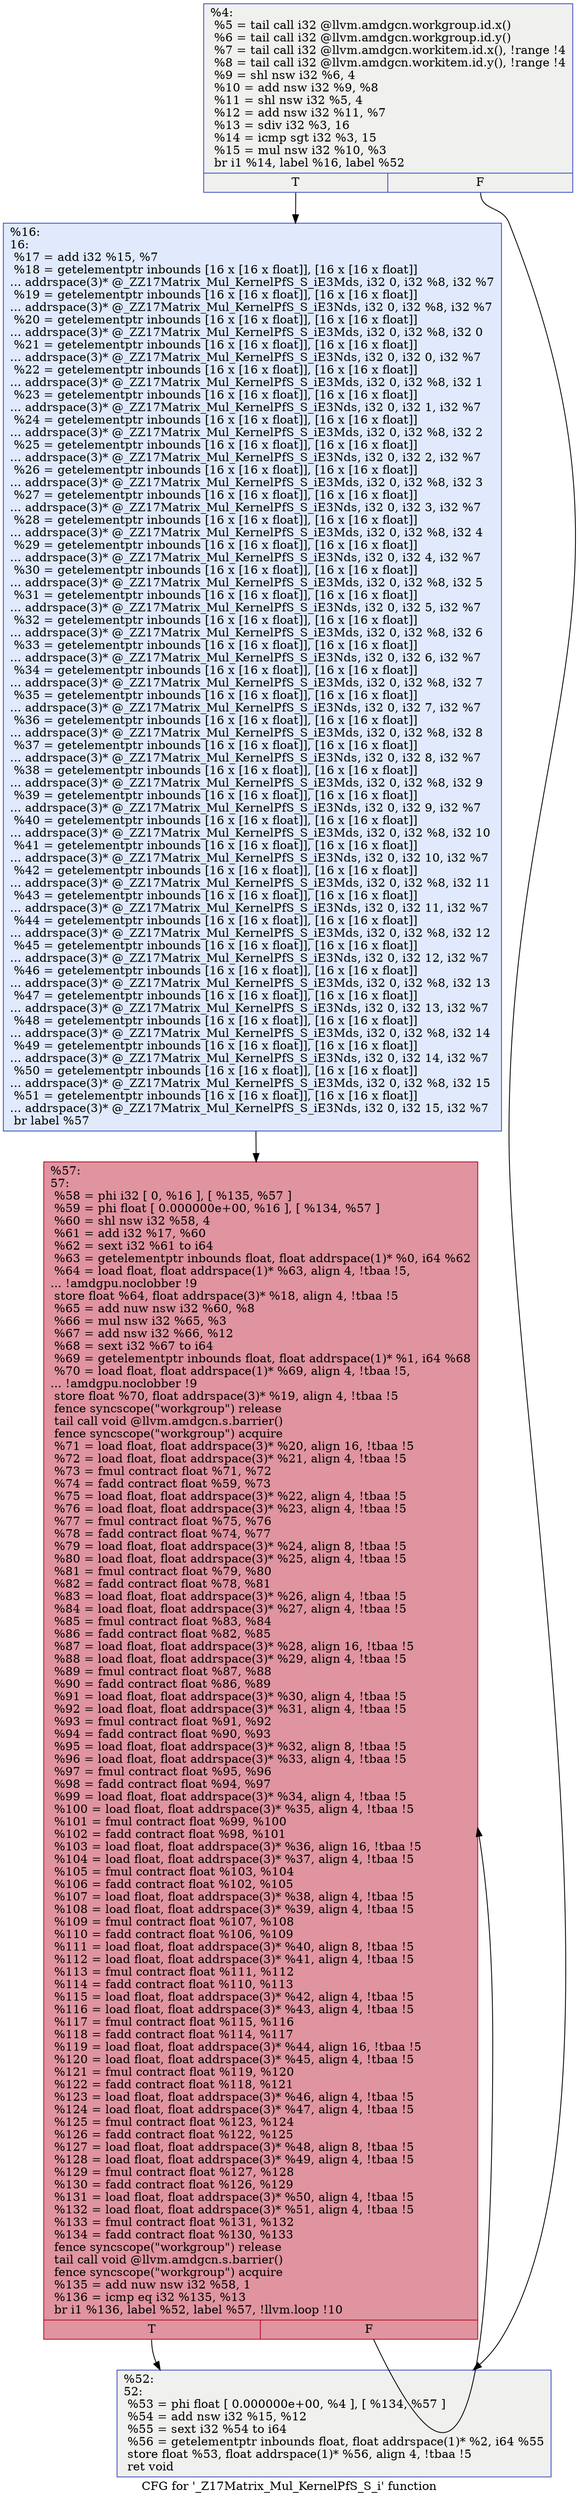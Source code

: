 digraph "CFG for '_Z17Matrix_Mul_KernelPfS_S_i' function" {
	label="CFG for '_Z17Matrix_Mul_KernelPfS_S_i' function";

	Node0x52131b0 [shape=record,color="#3d50c3ff", style=filled, fillcolor="#dedcdb70",label="{%4:\l  %5 = tail call i32 @llvm.amdgcn.workgroup.id.x()\l  %6 = tail call i32 @llvm.amdgcn.workgroup.id.y()\l  %7 = tail call i32 @llvm.amdgcn.workitem.id.x(), !range !4\l  %8 = tail call i32 @llvm.amdgcn.workitem.id.y(), !range !4\l  %9 = shl nsw i32 %6, 4\l  %10 = add nsw i32 %9, %8\l  %11 = shl nsw i32 %5, 4\l  %12 = add nsw i32 %11, %7\l  %13 = sdiv i32 %3, 16\l  %14 = icmp sgt i32 %3, 15\l  %15 = mul nsw i32 %10, %3\l  br i1 %14, label %16, label %52\l|{<s0>T|<s1>F}}"];
	Node0x52131b0:s0 -> Node0x5215660;
	Node0x52131b0:s1 -> Node0x52156f0;
	Node0x5215660 [shape=record,color="#3d50c3ff", style=filled, fillcolor="#b9d0f970",label="{%16:\l16:                                               \l  %17 = add i32 %15, %7\l  %18 = getelementptr inbounds [16 x [16 x float]], [16 x [16 x float]]\l... addrspace(3)* @_ZZ17Matrix_Mul_KernelPfS_S_iE3Mds, i32 0, i32 %8, i32 %7\l  %19 = getelementptr inbounds [16 x [16 x float]], [16 x [16 x float]]\l... addrspace(3)* @_ZZ17Matrix_Mul_KernelPfS_S_iE3Nds, i32 0, i32 %8, i32 %7\l  %20 = getelementptr inbounds [16 x [16 x float]], [16 x [16 x float]]\l... addrspace(3)* @_ZZ17Matrix_Mul_KernelPfS_S_iE3Mds, i32 0, i32 %8, i32 0\l  %21 = getelementptr inbounds [16 x [16 x float]], [16 x [16 x float]]\l... addrspace(3)* @_ZZ17Matrix_Mul_KernelPfS_S_iE3Nds, i32 0, i32 0, i32 %7\l  %22 = getelementptr inbounds [16 x [16 x float]], [16 x [16 x float]]\l... addrspace(3)* @_ZZ17Matrix_Mul_KernelPfS_S_iE3Mds, i32 0, i32 %8, i32 1\l  %23 = getelementptr inbounds [16 x [16 x float]], [16 x [16 x float]]\l... addrspace(3)* @_ZZ17Matrix_Mul_KernelPfS_S_iE3Nds, i32 0, i32 1, i32 %7\l  %24 = getelementptr inbounds [16 x [16 x float]], [16 x [16 x float]]\l... addrspace(3)* @_ZZ17Matrix_Mul_KernelPfS_S_iE3Mds, i32 0, i32 %8, i32 2\l  %25 = getelementptr inbounds [16 x [16 x float]], [16 x [16 x float]]\l... addrspace(3)* @_ZZ17Matrix_Mul_KernelPfS_S_iE3Nds, i32 0, i32 2, i32 %7\l  %26 = getelementptr inbounds [16 x [16 x float]], [16 x [16 x float]]\l... addrspace(3)* @_ZZ17Matrix_Mul_KernelPfS_S_iE3Mds, i32 0, i32 %8, i32 3\l  %27 = getelementptr inbounds [16 x [16 x float]], [16 x [16 x float]]\l... addrspace(3)* @_ZZ17Matrix_Mul_KernelPfS_S_iE3Nds, i32 0, i32 3, i32 %7\l  %28 = getelementptr inbounds [16 x [16 x float]], [16 x [16 x float]]\l... addrspace(3)* @_ZZ17Matrix_Mul_KernelPfS_S_iE3Mds, i32 0, i32 %8, i32 4\l  %29 = getelementptr inbounds [16 x [16 x float]], [16 x [16 x float]]\l... addrspace(3)* @_ZZ17Matrix_Mul_KernelPfS_S_iE3Nds, i32 0, i32 4, i32 %7\l  %30 = getelementptr inbounds [16 x [16 x float]], [16 x [16 x float]]\l... addrspace(3)* @_ZZ17Matrix_Mul_KernelPfS_S_iE3Mds, i32 0, i32 %8, i32 5\l  %31 = getelementptr inbounds [16 x [16 x float]], [16 x [16 x float]]\l... addrspace(3)* @_ZZ17Matrix_Mul_KernelPfS_S_iE3Nds, i32 0, i32 5, i32 %7\l  %32 = getelementptr inbounds [16 x [16 x float]], [16 x [16 x float]]\l... addrspace(3)* @_ZZ17Matrix_Mul_KernelPfS_S_iE3Mds, i32 0, i32 %8, i32 6\l  %33 = getelementptr inbounds [16 x [16 x float]], [16 x [16 x float]]\l... addrspace(3)* @_ZZ17Matrix_Mul_KernelPfS_S_iE3Nds, i32 0, i32 6, i32 %7\l  %34 = getelementptr inbounds [16 x [16 x float]], [16 x [16 x float]]\l... addrspace(3)* @_ZZ17Matrix_Mul_KernelPfS_S_iE3Mds, i32 0, i32 %8, i32 7\l  %35 = getelementptr inbounds [16 x [16 x float]], [16 x [16 x float]]\l... addrspace(3)* @_ZZ17Matrix_Mul_KernelPfS_S_iE3Nds, i32 0, i32 7, i32 %7\l  %36 = getelementptr inbounds [16 x [16 x float]], [16 x [16 x float]]\l... addrspace(3)* @_ZZ17Matrix_Mul_KernelPfS_S_iE3Mds, i32 0, i32 %8, i32 8\l  %37 = getelementptr inbounds [16 x [16 x float]], [16 x [16 x float]]\l... addrspace(3)* @_ZZ17Matrix_Mul_KernelPfS_S_iE3Nds, i32 0, i32 8, i32 %7\l  %38 = getelementptr inbounds [16 x [16 x float]], [16 x [16 x float]]\l... addrspace(3)* @_ZZ17Matrix_Mul_KernelPfS_S_iE3Mds, i32 0, i32 %8, i32 9\l  %39 = getelementptr inbounds [16 x [16 x float]], [16 x [16 x float]]\l... addrspace(3)* @_ZZ17Matrix_Mul_KernelPfS_S_iE3Nds, i32 0, i32 9, i32 %7\l  %40 = getelementptr inbounds [16 x [16 x float]], [16 x [16 x float]]\l... addrspace(3)* @_ZZ17Matrix_Mul_KernelPfS_S_iE3Mds, i32 0, i32 %8, i32 10\l  %41 = getelementptr inbounds [16 x [16 x float]], [16 x [16 x float]]\l... addrspace(3)* @_ZZ17Matrix_Mul_KernelPfS_S_iE3Nds, i32 0, i32 10, i32 %7\l  %42 = getelementptr inbounds [16 x [16 x float]], [16 x [16 x float]]\l... addrspace(3)* @_ZZ17Matrix_Mul_KernelPfS_S_iE3Mds, i32 0, i32 %8, i32 11\l  %43 = getelementptr inbounds [16 x [16 x float]], [16 x [16 x float]]\l... addrspace(3)* @_ZZ17Matrix_Mul_KernelPfS_S_iE3Nds, i32 0, i32 11, i32 %7\l  %44 = getelementptr inbounds [16 x [16 x float]], [16 x [16 x float]]\l... addrspace(3)* @_ZZ17Matrix_Mul_KernelPfS_S_iE3Mds, i32 0, i32 %8, i32 12\l  %45 = getelementptr inbounds [16 x [16 x float]], [16 x [16 x float]]\l... addrspace(3)* @_ZZ17Matrix_Mul_KernelPfS_S_iE3Nds, i32 0, i32 12, i32 %7\l  %46 = getelementptr inbounds [16 x [16 x float]], [16 x [16 x float]]\l... addrspace(3)* @_ZZ17Matrix_Mul_KernelPfS_S_iE3Mds, i32 0, i32 %8, i32 13\l  %47 = getelementptr inbounds [16 x [16 x float]], [16 x [16 x float]]\l... addrspace(3)* @_ZZ17Matrix_Mul_KernelPfS_S_iE3Nds, i32 0, i32 13, i32 %7\l  %48 = getelementptr inbounds [16 x [16 x float]], [16 x [16 x float]]\l... addrspace(3)* @_ZZ17Matrix_Mul_KernelPfS_S_iE3Mds, i32 0, i32 %8, i32 14\l  %49 = getelementptr inbounds [16 x [16 x float]], [16 x [16 x float]]\l... addrspace(3)* @_ZZ17Matrix_Mul_KernelPfS_S_iE3Nds, i32 0, i32 14, i32 %7\l  %50 = getelementptr inbounds [16 x [16 x float]], [16 x [16 x float]]\l... addrspace(3)* @_ZZ17Matrix_Mul_KernelPfS_S_iE3Mds, i32 0, i32 %8, i32 15\l  %51 = getelementptr inbounds [16 x [16 x float]], [16 x [16 x float]]\l... addrspace(3)* @_ZZ17Matrix_Mul_KernelPfS_S_iE3Nds, i32 0, i32 15, i32 %7\l  br label %57\l}"];
	Node0x5215660 -> Node0x5215990;
	Node0x52156f0 [shape=record,color="#3d50c3ff", style=filled, fillcolor="#dedcdb70",label="{%52:\l52:                                               \l  %53 = phi float [ 0.000000e+00, %4 ], [ %134, %57 ]\l  %54 = add nsw i32 %15, %12\l  %55 = sext i32 %54 to i64\l  %56 = getelementptr inbounds float, float addrspace(1)* %2, i64 %55\l  store float %53, float addrspace(1)* %56, align 4, !tbaa !5\l  ret void\l}"];
	Node0x5215990 [shape=record,color="#b70d28ff", style=filled, fillcolor="#b70d2870",label="{%57:\l57:                                               \l  %58 = phi i32 [ 0, %16 ], [ %135, %57 ]\l  %59 = phi float [ 0.000000e+00, %16 ], [ %134, %57 ]\l  %60 = shl nsw i32 %58, 4\l  %61 = add i32 %17, %60\l  %62 = sext i32 %61 to i64\l  %63 = getelementptr inbounds float, float addrspace(1)* %0, i64 %62\l  %64 = load float, float addrspace(1)* %63, align 4, !tbaa !5,\l... !amdgpu.noclobber !9\l  store float %64, float addrspace(3)* %18, align 4, !tbaa !5\l  %65 = add nuw nsw i32 %60, %8\l  %66 = mul nsw i32 %65, %3\l  %67 = add nsw i32 %66, %12\l  %68 = sext i32 %67 to i64\l  %69 = getelementptr inbounds float, float addrspace(1)* %1, i64 %68\l  %70 = load float, float addrspace(1)* %69, align 4, !tbaa !5,\l... !amdgpu.noclobber !9\l  store float %70, float addrspace(3)* %19, align 4, !tbaa !5\l  fence syncscope(\"workgroup\") release\l  tail call void @llvm.amdgcn.s.barrier()\l  fence syncscope(\"workgroup\") acquire\l  %71 = load float, float addrspace(3)* %20, align 16, !tbaa !5\l  %72 = load float, float addrspace(3)* %21, align 4, !tbaa !5\l  %73 = fmul contract float %71, %72\l  %74 = fadd contract float %59, %73\l  %75 = load float, float addrspace(3)* %22, align 4, !tbaa !5\l  %76 = load float, float addrspace(3)* %23, align 4, !tbaa !5\l  %77 = fmul contract float %75, %76\l  %78 = fadd contract float %74, %77\l  %79 = load float, float addrspace(3)* %24, align 8, !tbaa !5\l  %80 = load float, float addrspace(3)* %25, align 4, !tbaa !5\l  %81 = fmul contract float %79, %80\l  %82 = fadd contract float %78, %81\l  %83 = load float, float addrspace(3)* %26, align 4, !tbaa !5\l  %84 = load float, float addrspace(3)* %27, align 4, !tbaa !5\l  %85 = fmul contract float %83, %84\l  %86 = fadd contract float %82, %85\l  %87 = load float, float addrspace(3)* %28, align 16, !tbaa !5\l  %88 = load float, float addrspace(3)* %29, align 4, !tbaa !5\l  %89 = fmul contract float %87, %88\l  %90 = fadd contract float %86, %89\l  %91 = load float, float addrspace(3)* %30, align 4, !tbaa !5\l  %92 = load float, float addrspace(3)* %31, align 4, !tbaa !5\l  %93 = fmul contract float %91, %92\l  %94 = fadd contract float %90, %93\l  %95 = load float, float addrspace(3)* %32, align 8, !tbaa !5\l  %96 = load float, float addrspace(3)* %33, align 4, !tbaa !5\l  %97 = fmul contract float %95, %96\l  %98 = fadd contract float %94, %97\l  %99 = load float, float addrspace(3)* %34, align 4, !tbaa !5\l  %100 = load float, float addrspace(3)* %35, align 4, !tbaa !5\l  %101 = fmul contract float %99, %100\l  %102 = fadd contract float %98, %101\l  %103 = load float, float addrspace(3)* %36, align 16, !tbaa !5\l  %104 = load float, float addrspace(3)* %37, align 4, !tbaa !5\l  %105 = fmul contract float %103, %104\l  %106 = fadd contract float %102, %105\l  %107 = load float, float addrspace(3)* %38, align 4, !tbaa !5\l  %108 = load float, float addrspace(3)* %39, align 4, !tbaa !5\l  %109 = fmul contract float %107, %108\l  %110 = fadd contract float %106, %109\l  %111 = load float, float addrspace(3)* %40, align 8, !tbaa !5\l  %112 = load float, float addrspace(3)* %41, align 4, !tbaa !5\l  %113 = fmul contract float %111, %112\l  %114 = fadd contract float %110, %113\l  %115 = load float, float addrspace(3)* %42, align 4, !tbaa !5\l  %116 = load float, float addrspace(3)* %43, align 4, !tbaa !5\l  %117 = fmul contract float %115, %116\l  %118 = fadd contract float %114, %117\l  %119 = load float, float addrspace(3)* %44, align 16, !tbaa !5\l  %120 = load float, float addrspace(3)* %45, align 4, !tbaa !5\l  %121 = fmul contract float %119, %120\l  %122 = fadd contract float %118, %121\l  %123 = load float, float addrspace(3)* %46, align 4, !tbaa !5\l  %124 = load float, float addrspace(3)* %47, align 4, !tbaa !5\l  %125 = fmul contract float %123, %124\l  %126 = fadd contract float %122, %125\l  %127 = load float, float addrspace(3)* %48, align 8, !tbaa !5\l  %128 = load float, float addrspace(3)* %49, align 4, !tbaa !5\l  %129 = fmul contract float %127, %128\l  %130 = fadd contract float %126, %129\l  %131 = load float, float addrspace(3)* %50, align 4, !tbaa !5\l  %132 = load float, float addrspace(3)* %51, align 4, !tbaa !5\l  %133 = fmul contract float %131, %132\l  %134 = fadd contract float %130, %133\l  fence syncscope(\"workgroup\") release\l  tail call void @llvm.amdgcn.s.barrier()\l  fence syncscope(\"workgroup\") acquire\l  %135 = add nuw nsw i32 %58, 1\l  %136 = icmp eq i32 %135, %13\l  br i1 %136, label %52, label %57, !llvm.loop !10\l|{<s0>T|<s1>F}}"];
	Node0x5215990:s0 -> Node0x52156f0;
	Node0x5215990:s1 -> Node0x5215990;
}
